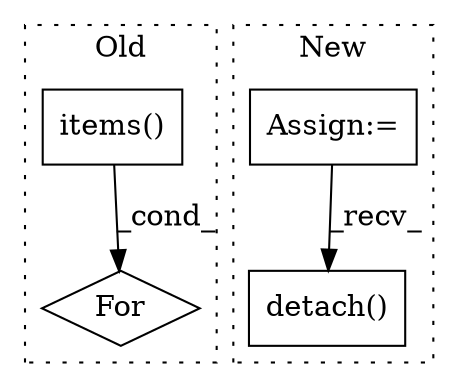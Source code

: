 digraph G {
subgraph cluster0 {
1 [label="items()" a="75" s="11535" l="20" shape="box"];
3 [label="For" a="107" s="11523,11555" l="4,18" shape="diamond"];
label = "Old";
style="dotted";
}
subgraph cluster1 {
2 [label="detach()" a="75" s="12420" l="13" shape="box"];
4 [label="Assign:=" a="68" s="12008" l="3" shape="box"];
label = "New";
style="dotted";
}
1 -> 3 [label="_cond_"];
4 -> 2 [label="_recv_"];
}